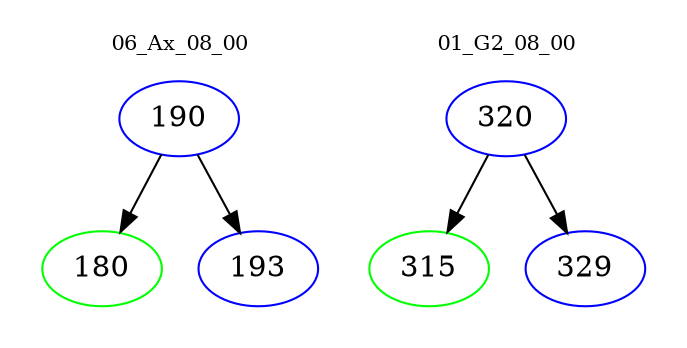 digraph{
subgraph cluster_0 {
color = white
label = "06_Ax_08_00";
fontsize=10;
T0_190 [label="190", color="blue"]
T0_190 -> T0_180 [color="black"]
T0_180 [label="180", color="green"]
T0_190 -> T0_193 [color="black"]
T0_193 [label="193", color="blue"]
}
subgraph cluster_1 {
color = white
label = "01_G2_08_00";
fontsize=10;
T1_320 [label="320", color="blue"]
T1_320 -> T1_315 [color="black"]
T1_315 [label="315", color="green"]
T1_320 -> T1_329 [color="black"]
T1_329 [label="329", color="blue"]
}
}
